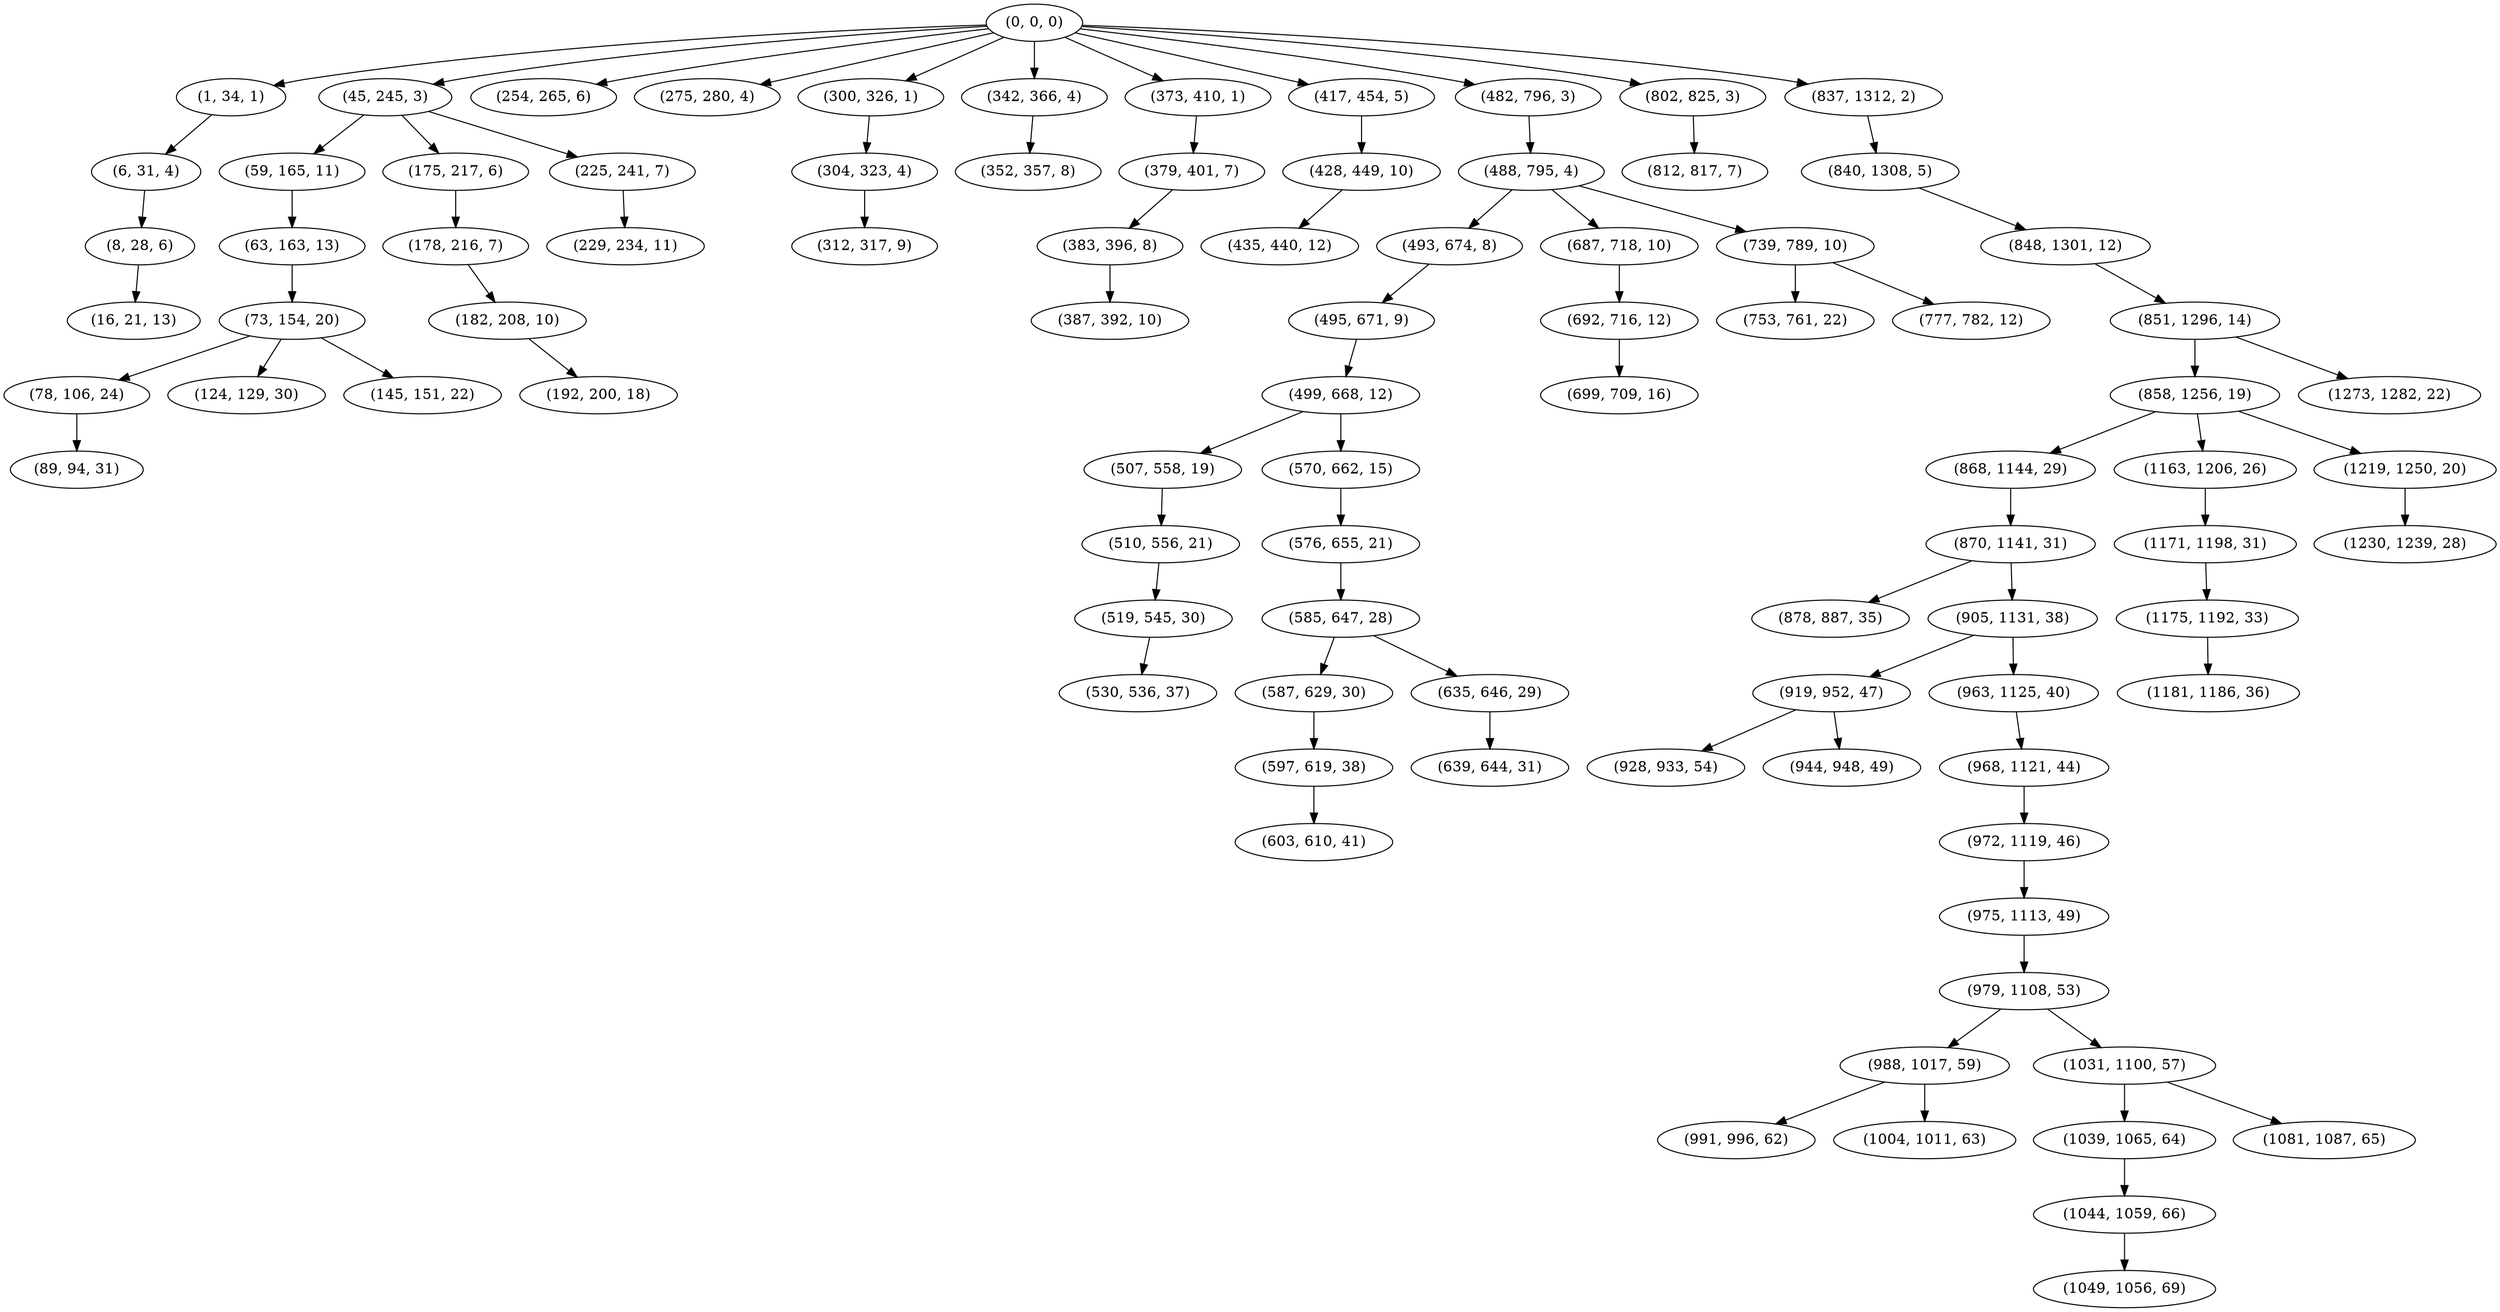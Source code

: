 digraph tree {
    "(0, 0, 0)";
    "(1, 34, 1)";
    "(6, 31, 4)";
    "(8, 28, 6)";
    "(16, 21, 13)";
    "(45, 245, 3)";
    "(59, 165, 11)";
    "(63, 163, 13)";
    "(73, 154, 20)";
    "(78, 106, 24)";
    "(89, 94, 31)";
    "(124, 129, 30)";
    "(145, 151, 22)";
    "(175, 217, 6)";
    "(178, 216, 7)";
    "(182, 208, 10)";
    "(192, 200, 18)";
    "(225, 241, 7)";
    "(229, 234, 11)";
    "(254, 265, 6)";
    "(275, 280, 4)";
    "(300, 326, 1)";
    "(304, 323, 4)";
    "(312, 317, 9)";
    "(342, 366, 4)";
    "(352, 357, 8)";
    "(373, 410, 1)";
    "(379, 401, 7)";
    "(383, 396, 8)";
    "(387, 392, 10)";
    "(417, 454, 5)";
    "(428, 449, 10)";
    "(435, 440, 12)";
    "(482, 796, 3)";
    "(488, 795, 4)";
    "(493, 674, 8)";
    "(495, 671, 9)";
    "(499, 668, 12)";
    "(507, 558, 19)";
    "(510, 556, 21)";
    "(519, 545, 30)";
    "(530, 536, 37)";
    "(570, 662, 15)";
    "(576, 655, 21)";
    "(585, 647, 28)";
    "(587, 629, 30)";
    "(597, 619, 38)";
    "(603, 610, 41)";
    "(635, 646, 29)";
    "(639, 644, 31)";
    "(687, 718, 10)";
    "(692, 716, 12)";
    "(699, 709, 16)";
    "(739, 789, 10)";
    "(753, 761, 22)";
    "(777, 782, 12)";
    "(802, 825, 3)";
    "(812, 817, 7)";
    "(837, 1312, 2)";
    "(840, 1308, 5)";
    "(848, 1301, 12)";
    "(851, 1296, 14)";
    "(858, 1256, 19)";
    "(868, 1144, 29)";
    "(870, 1141, 31)";
    "(878, 887, 35)";
    "(905, 1131, 38)";
    "(919, 952, 47)";
    "(928, 933, 54)";
    "(944, 948, 49)";
    "(963, 1125, 40)";
    "(968, 1121, 44)";
    "(972, 1119, 46)";
    "(975, 1113, 49)";
    "(979, 1108, 53)";
    "(988, 1017, 59)";
    "(991, 996, 62)";
    "(1004, 1011, 63)";
    "(1031, 1100, 57)";
    "(1039, 1065, 64)";
    "(1044, 1059, 66)";
    "(1049, 1056, 69)";
    "(1081, 1087, 65)";
    "(1163, 1206, 26)";
    "(1171, 1198, 31)";
    "(1175, 1192, 33)";
    "(1181, 1186, 36)";
    "(1219, 1250, 20)";
    "(1230, 1239, 28)";
    "(1273, 1282, 22)";
    "(0, 0, 0)" -> "(1, 34, 1)";
    "(0, 0, 0)" -> "(45, 245, 3)";
    "(0, 0, 0)" -> "(254, 265, 6)";
    "(0, 0, 0)" -> "(275, 280, 4)";
    "(0, 0, 0)" -> "(300, 326, 1)";
    "(0, 0, 0)" -> "(342, 366, 4)";
    "(0, 0, 0)" -> "(373, 410, 1)";
    "(0, 0, 0)" -> "(417, 454, 5)";
    "(0, 0, 0)" -> "(482, 796, 3)";
    "(0, 0, 0)" -> "(802, 825, 3)";
    "(0, 0, 0)" -> "(837, 1312, 2)";
    "(1, 34, 1)" -> "(6, 31, 4)";
    "(6, 31, 4)" -> "(8, 28, 6)";
    "(8, 28, 6)" -> "(16, 21, 13)";
    "(45, 245, 3)" -> "(59, 165, 11)";
    "(45, 245, 3)" -> "(175, 217, 6)";
    "(45, 245, 3)" -> "(225, 241, 7)";
    "(59, 165, 11)" -> "(63, 163, 13)";
    "(63, 163, 13)" -> "(73, 154, 20)";
    "(73, 154, 20)" -> "(78, 106, 24)";
    "(73, 154, 20)" -> "(124, 129, 30)";
    "(73, 154, 20)" -> "(145, 151, 22)";
    "(78, 106, 24)" -> "(89, 94, 31)";
    "(175, 217, 6)" -> "(178, 216, 7)";
    "(178, 216, 7)" -> "(182, 208, 10)";
    "(182, 208, 10)" -> "(192, 200, 18)";
    "(225, 241, 7)" -> "(229, 234, 11)";
    "(300, 326, 1)" -> "(304, 323, 4)";
    "(304, 323, 4)" -> "(312, 317, 9)";
    "(342, 366, 4)" -> "(352, 357, 8)";
    "(373, 410, 1)" -> "(379, 401, 7)";
    "(379, 401, 7)" -> "(383, 396, 8)";
    "(383, 396, 8)" -> "(387, 392, 10)";
    "(417, 454, 5)" -> "(428, 449, 10)";
    "(428, 449, 10)" -> "(435, 440, 12)";
    "(482, 796, 3)" -> "(488, 795, 4)";
    "(488, 795, 4)" -> "(493, 674, 8)";
    "(488, 795, 4)" -> "(687, 718, 10)";
    "(488, 795, 4)" -> "(739, 789, 10)";
    "(493, 674, 8)" -> "(495, 671, 9)";
    "(495, 671, 9)" -> "(499, 668, 12)";
    "(499, 668, 12)" -> "(507, 558, 19)";
    "(499, 668, 12)" -> "(570, 662, 15)";
    "(507, 558, 19)" -> "(510, 556, 21)";
    "(510, 556, 21)" -> "(519, 545, 30)";
    "(519, 545, 30)" -> "(530, 536, 37)";
    "(570, 662, 15)" -> "(576, 655, 21)";
    "(576, 655, 21)" -> "(585, 647, 28)";
    "(585, 647, 28)" -> "(587, 629, 30)";
    "(585, 647, 28)" -> "(635, 646, 29)";
    "(587, 629, 30)" -> "(597, 619, 38)";
    "(597, 619, 38)" -> "(603, 610, 41)";
    "(635, 646, 29)" -> "(639, 644, 31)";
    "(687, 718, 10)" -> "(692, 716, 12)";
    "(692, 716, 12)" -> "(699, 709, 16)";
    "(739, 789, 10)" -> "(753, 761, 22)";
    "(739, 789, 10)" -> "(777, 782, 12)";
    "(802, 825, 3)" -> "(812, 817, 7)";
    "(837, 1312, 2)" -> "(840, 1308, 5)";
    "(840, 1308, 5)" -> "(848, 1301, 12)";
    "(848, 1301, 12)" -> "(851, 1296, 14)";
    "(851, 1296, 14)" -> "(858, 1256, 19)";
    "(851, 1296, 14)" -> "(1273, 1282, 22)";
    "(858, 1256, 19)" -> "(868, 1144, 29)";
    "(858, 1256, 19)" -> "(1163, 1206, 26)";
    "(858, 1256, 19)" -> "(1219, 1250, 20)";
    "(868, 1144, 29)" -> "(870, 1141, 31)";
    "(870, 1141, 31)" -> "(878, 887, 35)";
    "(870, 1141, 31)" -> "(905, 1131, 38)";
    "(905, 1131, 38)" -> "(919, 952, 47)";
    "(905, 1131, 38)" -> "(963, 1125, 40)";
    "(919, 952, 47)" -> "(928, 933, 54)";
    "(919, 952, 47)" -> "(944, 948, 49)";
    "(963, 1125, 40)" -> "(968, 1121, 44)";
    "(968, 1121, 44)" -> "(972, 1119, 46)";
    "(972, 1119, 46)" -> "(975, 1113, 49)";
    "(975, 1113, 49)" -> "(979, 1108, 53)";
    "(979, 1108, 53)" -> "(988, 1017, 59)";
    "(979, 1108, 53)" -> "(1031, 1100, 57)";
    "(988, 1017, 59)" -> "(991, 996, 62)";
    "(988, 1017, 59)" -> "(1004, 1011, 63)";
    "(1031, 1100, 57)" -> "(1039, 1065, 64)";
    "(1031, 1100, 57)" -> "(1081, 1087, 65)";
    "(1039, 1065, 64)" -> "(1044, 1059, 66)";
    "(1044, 1059, 66)" -> "(1049, 1056, 69)";
    "(1163, 1206, 26)" -> "(1171, 1198, 31)";
    "(1171, 1198, 31)" -> "(1175, 1192, 33)";
    "(1175, 1192, 33)" -> "(1181, 1186, 36)";
    "(1219, 1250, 20)" -> "(1230, 1239, 28)";
}
